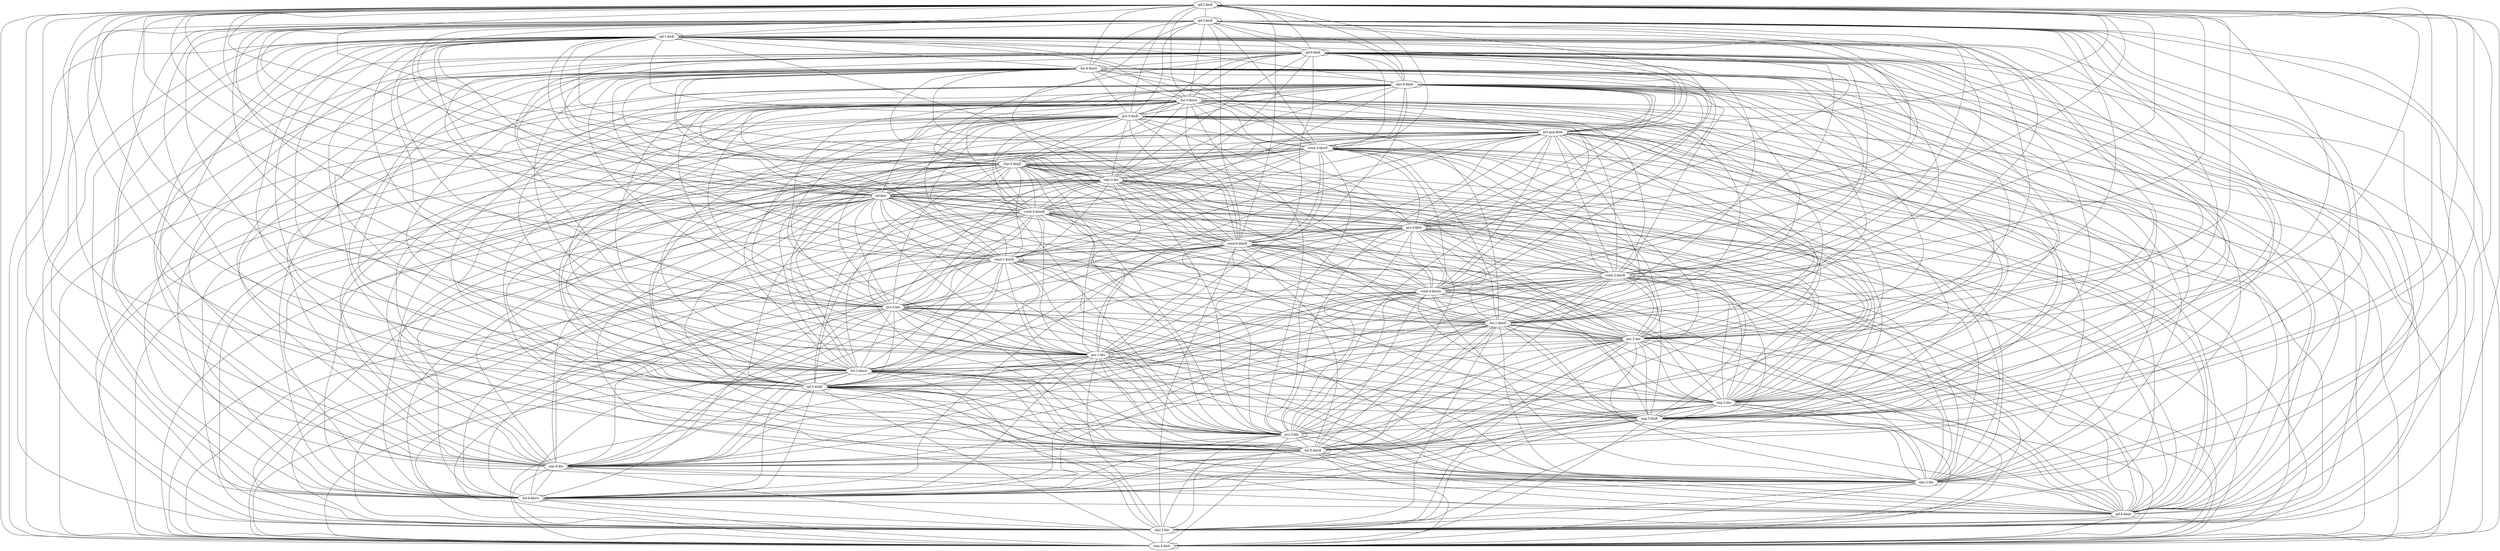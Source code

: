 graph  {
	"ipf.2-kloE"	 [cell="ipf.2",
		tense=ipf,
		weight=1.0];
	"ipf.2-kloE" -- "ipf.2-kloE"	 [weight=1.0];
	"ipf.3-kloE"	 [cell="ipf.3",
		tense=ipf,
		weight=1.0];
	"ipf.2-kloE" -- "ipf.3-kloE"	 [weight=1.0];
	"ipf.1-kloE"	 [cell="ipf.1",
		tense=ipf,
		weight=1.0];
	"ipf.2-kloE" -- "ipf.1-kloE"	 [weight=1.0];
	"ipf.6-kloE"	 [cell="ipf.6",
		tense=ipf,
		weight=1.0];
	"ipf.2-kloE" -- "ipf.6-kloE"	 [weight=1.0];
	"fut.4-klorô"	 [cell="fut.4",
		tense=fut,
		weight=1.0];
	"ipf.2-kloE" -- "fut.4-klorô"	 [weight=1.0];
	"sbjv.4-klojô"	 [cell="sbjv.4",
		tense=sbjv,
		weight=1.0];
	"ipf.2-kloE" -- "sbjv.4-klojô"	 [weight=0.96];
	"fut.3-klora"	 [cell="fut.3",
		tense=fut,
		weight=1.0];
	"ipf.2-kloE" -- "fut.3-klora"	 [weight=1.0];
	"prs.5-kloE"	 [cell="prs.5",
		tense=prs,
		weight=1.0];
	"ipf.2-kloE" -- "prs.5-kloE"	 [weight=1.0];
	"prs.pcp-kloâ"	 [cell="prs.pcp",
		tense="prs.pcp",
		weight=1.0];
	"ipf.2-kloE" -- "prs.pcp-kloâ"	 [weight=1.0];
	"cond.3-klorE"	 [cell="cond.3",
		tense=cond,
		weight=1.0];
	"ipf.2-kloE" -- "cond.3-klorE"	 [weight=1.0];
	"sbjv.5-klojE"	 [cell="sbjv.5",
		tense=sbjv,
		weight=1.0];
	"ipf.2-kloE" -- "sbjv.5-klojE"	 [weight=0.96];
	"sbjv.3-klo"	 [cell="sbjv.3",
		tense=sbjv,
		weight=1.0];
	"ipf.2-kloE" -- "sbjv.3-klo"	 [weight=1.0];
	"inf-klor"	 [cell=inf,
		tense=inf,
		weight=1.0];
	"ipf.2-kloE" -- "inf-klor"	 [weight=0.505];
	"cond.5-klorjE"	 [cell="cond.5",
		tense=cond,
		weight=1.0];
	"ipf.2-kloE" -- "cond.5-klorjE"	 [weight=1.0];
	"prs.4-kloô"	 [cell="prs.4",
		tense=prs,
		weight=1.0];
	"ipf.2-kloE" -- "prs.4-kloô"	 [weight=1.0];
	"cond.6-klorE"	 [cell="cond.6",
		tense=cond,
		weight=1.0];
	"ipf.2-kloE" -- "cond.6-klorE"	 [weight=1.0];
	"cond.1-klorE"	 [cell="cond.1",
		tense=cond,
		weight=1.0];
	"ipf.2-kloE" -- "cond.1-klorE"	 [weight=1.0];
	"cond.2-klorE"	 [cell="cond.2",
		tense=cond,
		weight=1.0];
	"ipf.2-kloE" -- "cond.2-klorE"	 [weight=1.0];
	"cond.4-klorjô"	 [cell="cond.4",
		tense=cond,
		weight=1.0];
	"ipf.2-kloE" -- "cond.4-klorjô"	 [weight=1.0];
	"prs.6-klo"	 [cell="prs.6",
		tense=prs,
		weight=1.0];
	"ipf.2-kloE" -- "prs.6-klo"	 [weight=1.0];
	"fut.1-klorE"	 [cell="fut.1",
		tense=fut,
		weight=1.0];
	"ipf.2-kloE" -- "fut.1-klorE"	 [weight=1.0];
	"prs.2-klo"	 [cell="prs.2",
		tense=prs,
		weight=1.0];
	"ipf.2-kloE" -- "prs.2-klo"	 [weight=0.97];
	"prs.1-klo"	 [cell="prs.1",
		tense=prs,
		weight=1.0];
	"ipf.2-kloE" -- "prs.1-klo"	 [weight=0.97];
	"fut.2-klora"	 [cell="fut.2",
		tense=fut,
		weight=1.0];
	"ipf.2-kloE" -- "fut.2-klora"	 [weight=1.0];
	"ipf.5-klojE"	 [cell="ipf.5",
		tense=ipf,
		weight=1.0];
	"ipf.2-kloE" -- "ipf.5-klojE"	 [weight=0.96];
	"imp.2-klo"	 [cell="imp.2",
		tense=imp,
		weight=1.0];
	"ipf.2-kloE" -- "imp.2-klo"	 [weight=0.97];
	"imp.5-kloE"	 [cell="imp.5",
		tense=imp,
		weight=1.0];
	"ipf.2-kloE" -- "imp.5-kloE"	 [weight=1.0];
	"prs.3-klo"	 [cell="prs.3",
		tense=prs,
		weight=1.0];
	"ipf.2-kloE" -- "prs.3-klo"	 [weight=0.97];
	"fut.5-klorE"	 [cell="fut.5",
		tense=fut,
		weight=1.0];
	"ipf.2-kloE" -- "fut.5-klorE"	 [weight=1.0];
	"sbjv.6-klo"	 [cell="sbjv.6",
		tense=sbjv,
		weight=1.0];
	"ipf.2-kloE" -- "sbjv.6-klo"	 [weight=1.0];
	"sbjv.2-klo"	 [cell="sbjv.2",
		tense=sbjv,
		weight=1.0];
	"ipf.2-kloE" -- "sbjv.2-klo"	 [weight=1.0];
	"fut.6-klorô"	 [cell="fut.6",
		tense=fut,
		weight=1.0];
	"ipf.2-kloE" -- "fut.6-klorô"	 [weight=1.0];
	"ipf.4-klojô"	 [cell="ipf.4",
		tense=ipf,
		weight=1.0];
	"ipf.2-kloE" -- "ipf.4-klojô"	 [weight=0.96];
	"sbjv.1-klo"	 [cell="sbjv.1",
		tense=sbjv,
		weight=1.0];
	"ipf.2-kloE" -- "sbjv.1-klo"	 [weight=1.0];
	"imp.4-kloô"	 [cell="imp.4",
		tense=imp,
		weight=1.0];
	"ipf.2-kloE" -- "imp.4-kloô"	 [weight=1.0];
	"ipf.3-kloE" -- "ipf.3-kloE"	 [weight=1.0];
	"ipf.3-kloE" -- "ipf.1-kloE"	 [weight=1.0];
	"ipf.3-kloE" -- "ipf.6-kloE"	 [weight=1.0];
	"ipf.3-kloE" -- "fut.4-klorô"	 [weight=1.0];
	"ipf.3-kloE" -- "sbjv.4-klojô"	 [weight=0.96];
	"ipf.3-kloE" -- "fut.3-klora"	 [weight=1.0];
	"ipf.3-kloE" -- "prs.5-kloE"	 [weight=1.0];
	"ipf.3-kloE" -- "prs.pcp-kloâ"	 [weight=1.0];
	"ipf.3-kloE" -- "cond.3-klorE"	 [weight=1.0];
	"ipf.3-kloE" -- "sbjv.5-klojE"	 [weight=0.96];
	"ipf.3-kloE" -- "sbjv.3-klo"	 [weight=1.0];
	"ipf.3-kloE" -- "inf-klor"	 [weight=0.505];
	"ipf.3-kloE" -- "cond.5-klorjE"	 [weight=1.0];
	"ipf.3-kloE" -- "prs.4-kloô"	 [weight=1.0];
	"ipf.3-kloE" -- "cond.6-klorE"	 [weight=1.0];
	"ipf.3-kloE" -- "cond.1-klorE"	 [weight=1.0];
	"ipf.3-kloE" -- "cond.2-klorE"	 [weight=1.0];
	"ipf.3-kloE" -- "cond.4-klorjô"	 [weight=1.0];
	"ipf.3-kloE" -- "prs.6-klo"	 [weight=1.0];
	"ipf.3-kloE" -- "fut.1-klorE"	 [weight=1.0];
	"ipf.3-kloE" -- "prs.2-klo"	 [weight=0.97];
	"ipf.3-kloE" -- "prs.1-klo"	 [weight=0.97];
	"ipf.3-kloE" -- "fut.2-klora"	 [weight=1.0];
	"ipf.3-kloE" -- "ipf.5-klojE"	 [weight=0.96];
	"ipf.3-kloE" -- "imp.2-klo"	 [weight=0.97];
	"ipf.3-kloE" -- "imp.5-kloE"	 [weight=1.0];
	"ipf.3-kloE" -- "prs.3-klo"	 [weight=0.97];
	"ipf.3-kloE" -- "fut.5-klorE"	 [weight=1.0];
	"ipf.3-kloE" -- "sbjv.6-klo"	 [weight=1.0];
	"ipf.3-kloE" -- "sbjv.2-klo"	 [weight=1.0];
	"ipf.3-kloE" -- "fut.6-klorô"	 [weight=1.0];
	"ipf.3-kloE" -- "ipf.4-klojô"	 [weight=0.96];
	"ipf.3-kloE" -- "sbjv.1-klo"	 [weight=1.0];
	"ipf.3-kloE" -- "imp.4-kloô"	 [weight=1.0];
	"ipf.1-kloE" -- "ipf.1-kloE"	 [weight=1.0];
	"ipf.1-kloE" -- "ipf.6-kloE"	 [weight=1.0];
	"ipf.1-kloE" -- "fut.4-klorô"	 [weight=1.0];
	"ipf.1-kloE" -- "sbjv.4-klojô"	 [weight=0.96];
	"ipf.1-kloE" -- "fut.3-klora"	 [weight=1.0];
	"ipf.1-kloE" -- "prs.5-kloE"	 [weight=1.0];
	"ipf.1-kloE" -- "prs.pcp-kloâ"	 [weight=1.0];
	"ipf.1-kloE" -- "cond.3-klorE"	 [weight=1.0];
	"ipf.1-kloE" -- "sbjv.5-klojE"	 [weight=0.96];
	"ipf.1-kloE" -- "sbjv.3-klo"	 [weight=1.0];
	"ipf.1-kloE" -- "inf-klor"	 [weight=0.505];
	"ipf.1-kloE" -- "cond.5-klorjE"	 [weight=1.0];
	"ipf.1-kloE" -- "prs.4-kloô"	 [weight=1.0];
	"ipf.1-kloE" -- "cond.6-klorE"	 [weight=1.0];
	"ipf.1-kloE" -- "cond.1-klorE"	 [weight=1.0];
	"ipf.1-kloE" -- "cond.2-klorE"	 [weight=1.0];
	"ipf.1-kloE" -- "cond.4-klorjô"	 [weight=1.0];
	"ipf.1-kloE" -- "prs.6-klo"	 [weight=1.0];
	"ipf.1-kloE" -- "fut.1-klorE"	 [weight=1.0];
	"ipf.1-kloE" -- "prs.2-klo"	 [weight=0.97];
	"ipf.1-kloE" -- "prs.1-klo"	 [weight=0.97];
	"ipf.1-kloE" -- "fut.2-klora"	 [weight=1.0];
	"ipf.1-kloE" -- "ipf.5-klojE"	 [weight=0.96];
	"ipf.1-kloE" -- "imp.2-klo"	 [weight=0.97];
	"ipf.1-kloE" -- "imp.5-kloE"	 [weight=1.0];
	"ipf.1-kloE" -- "prs.3-klo"	 [weight=0.97];
	"ipf.1-kloE" -- "fut.5-klorE"	 [weight=1.0];
	"ipf.1-kloE" -- "sbjv.6-klo"	 [weight=1.0];
	"ipf.1-kloE" -- "sbjv.2-klo"	 [weight=1.0];
	"ipf.1-kloE" -- "fut.6-klorô"	 [weight=1.0];
	"ipf.1-kloE" -- "ipf.4-klojô"	 [weight=0.96];
	"ipf.1-kloE" -- "sbjv.1-klo"	 [weight=1.0];
	"ipf.1-kloE" -- "imp.4-kloô"	 [weight=1.0];
	"ipf.6-kloE" -- "ipf.6-kloE"	 [weight=1.0];
	"ipf.6-kloE" -- "fut.4-klorô"	 [weight=1.0];
	"ipf.6-kloE" -- "sbjv.4-klojô"	 [weight=0.96];
	"ipf.6-kloE" -- "fut.3-klora"	 [weight=1.0];
	"ipf.6-kloE" -- "prs.5-kloE"	 [weight=1.0];
	"ipf.6-kloE" -- "prs.pcp-kloâ"	 [weight=1.0];
	"ipf.6-kloE" -- "cond.3-klorE"	 [weight=1.0];
	"ipf.6-kloE" -- "sbjv.5-klojE"	 [weight=0.96];
	"ipf.6-kloE" -- "sbjv.3-klo"	 [weight=1.0];
	"ipf.6-kloE" -- "inf-klor"	 [weight=0.505];
	"ipf.6-kloE" -- "cond.5-klorjE"	 [weight=1.0];
	"ipf.6-kloE" -- "prs.4-kloô"	 [weight=1.0];
	"ipf.6-kloE" -- "cond.6-klorE"	 [weight=1.0];
	"ipf.6-kloE" -- "cond.1-klorE"	 [weight=1.0];
	"ipf.6-kloE" -- "cond.2-klorE"	 [weight=1.0];
	"ipf.6-kloE" -- "cond.4-klorjô"	 [weight=1.0];
	"ipf.6-kloE" -- "prs.6-klo"	 [weight=1.0];
	"ipf.6-kloE" -- "fut.1-klorE"	 [weight=1.0];
	"ipf.6-kloE" -- "prs.2-klo"	 [weight=0.97];
	"ipf.6-kloE" -- "prs.1-klo"	 [weight=0.97];
	"ipf.6-kloE" -- "fut.2-klora"	 [weight=1.0];
	"ipf.6-kloE" -- "ipf.5-klojE"	 [weight=0.96];
	"ipf.6-kloE" -- "imp.2-klo"	 [weight=0.97];
	"ipf.6-kloE" -- "imp.5-kloE"	 [weight=1.0];
	"ipf.6-kloE" -- "prs.3-klo"	 [weight=0.97];
	"ipf.6-kloE" -- "fut.5-klorE"	 [weight=1.0];
	"ipf.6-kloE" -- "sbjv.6-klo"	 [weight=1.0];
	"ipf.6-kloE" -- "sbjv.2-klo"	 [weight=1.0];
	"ipf.6-kloE" -- "fut.6-klorô"	 [weight=1.0];
	"ipf.6-kloE" -- "ipf.4-klojô"	 [weight=0.96];
	"ipf.6-kloE" -- "sbjv.1-klo"	 [weight=1.0];
	"ipf.6-kloE" -- "imp.4-kloô"	 [weight=1.0];
	"fut.4-klorô" -- "fut.4-klorô"	 [weight=1.0];
	"fut.4-klorô" -- "sbjv.4-klojô"	 [weight=0.795];
	"fut.4-klorô" -- "fut.3-klora"	 [weight=1.0];
	"fut.4-klorô" -- "prs.5-kloE"	 [weight=1.0];
	"fut.4-klorô" -- "prs.pcp-kloâ"	 [weight=1.0];
	"fut.4-klorô" -- "cond.3-klorE"	 [weight=1.0];
	"fut.4-klorô" -- "sbjv.5-klojE"	 [weight=0.795];
	"fut.4-klorô" -- "sbjv.3-klo"	 [weight=1.0];
	"fut.4-klorô" -- "inf-klor"	 [weight=0.61];
	"fut.4-klorô" -- "cond.5-klorjE"	 [weight=1.0];
	"fut.4-klorô" -- "prs.4-kloô"	 [weight=1.0];
	"fut.4-klorô" -- "cond.6-klorE"	 [weight=1.0];
	"fut.4-klorô" -- "cond.1-klorE"	 [weight=1.0];
	"fut.4-klorô" -- "cond.2-klorE"	 [weight=1.0];
	"fut.4-klorô" -- "cond.4-klorjô"	 [weight=1.0];
	"fut.4-klorô" -- "prs.6-klo"	 [weight=1.0];
	"fut.4-klorô" -- "fut.1-klorE"	 [weight=1.0];
	"fut.4-klorô" -- "prs.2-klo"	 [weight=0.99];
	"fut.4-klorô" -- "prs.1-klo"	 [weight=0.99];
	"fut.4-klorô" -- "fut.2-klora"	 [weight=1.0];
	"fut.4-klorô" -- "ipf.5-klojE"	 [weight=0.795];
	"fut.4-klorô" -- "imp.2-klo"	 [weight=0.99];
	"fut.4-klorô" -- "imp.5-kloE"	 [weight=1.0];
	"fut.4-klorô" -- "prs.3-klo"	 [weight=0.99];
	"fut.4-klorô" -- "fut.5-klorE"	 [weight=1.0];
	"fut.4-klorô" -- "sbjv.6-klo"	 [weight=1.0];
	"fut.4-klorô" -- "sbjv.2-klo"	 [weight=1.0];
	"fut.4-klorô" -- "fut.6-klorô"	 [weight=1.0];
	"fut.4-klorô" -- "ipf.4-klojô"	 [weight=0.795];
	"fut.4-klorô" -- "sbjv.1-klo"	 [weight=1.0];
	"fut.4-klorô" -- "imp.4-kloô"	 [weight=1.0];
	"sbjv.4-klojô" -- "sbjv.4-klojô"	 [weight=1.0];
	"sbjv.4-klojô" -- "fut.3-klora"	 [weight=0.795];
	"sbjv.4-klojô" -- "prs.5-kloE"	 [weight=0.96];
	"sbjv.4-klojô" -- "prs.pcp-kloâ"	 [weight=0.96];
	"sbjv.4-klojô" -- "cond.3-klorE"	 [weight=0.795];
	"sbjv.4-klojô" -- "sbjv.5-klojE"	 [weight=1.0];
	"sbjv.4-klojô" -- "sbjv.3-klo"	 [weight=0.73];
	"sbjv.4-klojô" -- "inf-klor"	 [weight=0.505];
	"sbjv.4-klojô" -- "cond.5-klorjE"	 [weight=0.795];
	"sbjv.4-klojô" -- "prs.4-kloô"	 [weight=0.96];
	"sbjv.4-klojô" -- "cond.6-klorE"	 [weight=0.795];
	"sbjv.4-klojô" -- "cond.1-klorE"	 [weight=0.795];
	"sbjv.4-klojô" -- "cond.2-klorE"	 [weight=0.795];
	"sbjv.4-klojô" -- "cond.4-klorjô"	 [weight=0.795];
	"sbjv.4-klojô" -- "prs.6-klo"	 [weight=0.745];
	"sbjv.4-klojô" -- "fut.1-klorE"	 [weight=0.795];
	"sbjv.4-klojô" -- "prs.2-klo"	 [weight=0.715];
	"sbjv.4-klojô" -- "prs.1-klo"	 [weight=0.715];
	"sbjv.4-klojô" -- "fut.2-klora"	 [weight=0.795];
	"sbjv.4-klojô" -- "ipf.5-klojE"	 [weight=1.0];
	"sbjv.4-klojô" -- "imp.2-klo"	 [weight=0.715];
	"sbjv.4-klojô" -- "imp.5-kloE"	 [weight=0.96];
	"sbjv.4-klojô" -- "prs.3-klo"	 [weight=0.715];
	"sbjv.4-klojô" -- "fut.5-klorE"	 [weight=0.795];
	"sbjv.4-klojô" -- "sbjv.6-klo"	 [weight=0.73];
	"sbjv.4-klojô" -- "sbjv.2-klo"	 [weight=0.73];
	"sbjv.4-klojô" -- "fut.6-klorô"	 [weight=0.795];
	"sbjv.4-klojô" -- "ipf.4-klojô"	 [weight=1.0];
	"sbjv.4-klojô" -- "sbjv.1-klo"	 [weight=0.73];
	"sbjv.4-klojô" -- "imp.4-kloô"	 [weight=0.96];
	"fut.3-klora" -- "fut.3-klora"	 [weight=1.0];
	"fut.3-klora" -- "prs.5-kloE"	 [weight=1.0];
	"fut.3-klora" -- "prs.pcp-kloâ"	 [weight=1.0];
	"fut.3-klora" -- "cond.3-klorE"	 [weight=1.0];
	"fut.3-klora" -- "sbjv.5-klojE"	 [weight=0.795];
	"fut.3-klora" -- "sbjv.3-klo"	 [weight=1.0];
	"fut.3-klora" -- "inf-klor"	 [weight=0.61];
	"fut.3-klora" -- "cond.5-klorjE"	 [weight=1.0];
	"fut.3-klora" -- "prs.4-kloô"	 [weight=1.0];
	"fut.3-klora" -- "cond.6-klorE"	 [weight=1.0];
	"fut.3-klora" -- "cond.1-klorE"	 [weight=1.0];
	"fut.3-klora" -- "cond.2-klorE"	 [weight=1.0];
	"fut.3-klora" -- "cond.4-klorjô"	 [weight=1.0];
	"fut.3-klora" -- "prs.6-klo"	 [weight=1.0];
	"fut.3-klora" -- "fut.1-klorE"	 [weight=1.0];
	"fut.3-klora" -- "prs.2-klo"	 [weight=0.99];
	"fut.3-klora" -- "prs.1-klo"	 [weight=0.99];
	"fut.3-klora" -- "fut.2-klora"	 [weight=1.0];
	"fut.3-klora" -- "ipf.5-klojE"	 [weight=0.795];
	"fut.3-klora" -- "imp.2-klo"	 [weight=0.99];
	"fut.3-klora" -- "imp.5-kloE"	 [weight=1.0];
	"fut.3-klora" -- "prs.3-klo"	 [weight=0.99];
	"fut.3-klora" -- "fut.5-klorE"	 [weight=1.0];
	"fut.3-klora" -- "sbjv.6-klo"	 [weight=1.0];
	"fut.3-klora" -- "sbjv.2-klo"	 [weight=1.0];
	"fut.3-klora" -- "fut.6-klorô"	 [weight=1.0];
	"fut.3-klora" -- "ipf.4-klojô"	 [weight=0.795];
	"fut.3-klora" -- "sbjv.1-klo"	 [weight=1.0];
	"fut.3-klora" -- "imp.4-kloô"	 [weight=1.0];
	"prs.5-kloE" -- "prs.5-kloE"	 [weight=1.0];
	"prs.5-kloE" -- "prs.pcp-kloâ"	 [weight=1.0];
	"prs.5-kloE" -- "cond.3-klorE"	 [weight=1.0];
	"prs.5-kloE" -- "sbjv.5-klojE"	 [weight=0.96];
	"prs.5-kloE" -- "sbjv.3-klo"	 [weight=1.0];
	"prs.5-kloE" -- "inf-klor"	 [weight=0.525];
	"prs.5-kloE" -- "cond.5-klorjE"	 [weight=1.0];
	"prs.5-kloE" -- "prs.4-kloô"	 [weight=1.0];
	"prs.5-kloE" -- "cond.6-klorE"	 [weight=1.0];
	"prs.5-kloE" -- "cond.1-klorE"	 [weight=1.0];
	"prs.5-kloE" -- "cond.2-klorE"	 [weight=1.0];
	"prs.5-kloE" -- "cond.4-klorjô"	 [weight=1.0];
	"prs.5-kloE" -- "prs.6-klo"	 [weight=1.0];
	"prs.5-kloE" -- "fut.1-klorE"	 [weight=1.0];
	"prs.5-kloE" -- "prs.2-klo"	 [weight=0.97];
	"prs.5-kloE" -- "prs.1-klo"	 [weight=0.97];
	"prs.5-kloE" -- "fut.2-klora"	 [weight=1.0];
	"prs.5-kloE" -- "ipf.5-klojE"	 [weight=0.96];
	"prs.5-kloE" -- "imp.2-klo"	 [weight=0.97];
	"prs.5-kloE" -- "imp.5-kloE"	 [weight=1.0];
	"prs.5-kloE" -- "prs.3-klo"	 [weight=0.97];
	"prs.5-kloE" -- "fut.5-klorE"	 [weight=1.0];
	"prs.5-kloE" -- "sbjv.6-klo"	 [weight=1.0];
	"prs.5-kloE" -- "sbjv.2-klo"	 [weight=1.0];
	"prs.5-kloE" -- "fut.6-klorô"	 [weight=1.0];
	"prs.5-kloE" -- "ipf.4-klojô"	 [weight=0.96];
	"prs.5-kloE" -- "sbjv.1-klo"	 [weight=1.0];
	"prs.5-kloE" -- "imp.4-kloô"	 [weight=1.0];
	"prs.pcp-kloâ" -- "prs.pcp-kloâ"	 [weight=1.0];
	"prs.pcp-kloâ" -- "cond.3-klorE"	 [weight=1.0];
	"prs.pcp-kloâ" -- "sbjv.5-klojE"	 [weight=0.96];
	"prs.pcp-kloâ" -- "sbjv.3-klo"	 [weight=1.0];
	"prs.pcp-kloâ" -- "inf-klor"	 [weight=0.505];
	"prs.pcp-kloâ" -- "cond.5-klorjE"	 [weight=1.0];
	"prs.pcp-kloâ" -- "prs.4-kloô"	 [weight=1.0];
	"prs.pcp-kloâ" -- "cond.6-klorE"	 [weight=1.0];
	"prs.pcp-kloâ" -- "cond.1-klorE"	 [weight=1.0];
	"prs.pcp-kloâ" -- "cond.2-klorE"	 [weight=1.0];
	"prs.pcp-kloâ" -- "cond.4-klorjô"	 [weight=1.0];
	"prs.pcp-kloâ" -- "prs.6-klo"	 [weight=1.0];
	"prs.pcp-kloâ" -- "fut.1-klorE"	 [weight=1.0];
	"prs.pcp-kloâ" -- "prs.2-klo"	 [weight=0.97];
	"prs.pcp-kloâ" -- "prs.1-klo"	 [weight=0.97];
	"prs.pcp-kloâ" -- "fut.2-klora"	 [weight=1.0];
	"prs.pcp-kloâ" -- "ipf.5-klojE"	 [weight=0.96];
	"prs.pcp-kloâ" -- "imp.2-klo"	 [weight=0.97];
	"prs.pcp-kloâ" -- "imp.5-kloE"	 [weight=1.0];
	"prs.pcp-kloâ" -- "prs.3-klo"	 [weight=0.97];
	"prs.pcp-kloâ" -- "fut.5-klorE"	 [weight=1.0];
	"prs.pcp-kloâ" -- "sbjv.6-klo"	 [weight=1.0];
	"prs.pcp-kloâ" -- "sbjv.2-klo"	 [weight=1.0];
	"prs.pcp-kloâ" -- "fut.6-klorô"	 [weight=1.0];
	"prs.pcp-kloâ" -- "ipf.4-klojô"	 [weight=0.96];
	"prs.pcp-kloâ" -- "sbjv.1-klo"	 [weight=1.0];
	"prs.pcp-kloâ" -- "imp.4-kloô"	 [weight=1.0];
	"cond.3-klorE" -- "cond.3-klorE"	 [weight=1.0];
	"cond.3-klorE" -- "sbjv.5-klojE"	 [weight=0.795];
	"cond.3-klorE" -- "sbjv.3-klo"	 [weight=1.0];
	"cond.3-klorE" -- "inf-klor"	 [weight=0.63];
	"cond.3-klorE" -- "cond.5-klorjE"	 [weight=1.0];
	"cond.3-klorE" -- "prs.4-kloô"	 [weight=1.0];
	"cond.3-klorE" -- "cond.6-klorE"	 [weight=1.0];
	"cond.3-klorE" -- "cond.1-klorE"	 [weight=1.0];
	"cond.3-klorE" -- "cond.2-klorE"	 [weight=1.0];
	"cond.3-klorE" -- "cond.4-klorjô"	 [weight=1.0];
	"cond.3-klorE" -- "prs.6-klo"	 [weight=1.0];
	"cond.3-klorE" -- "fut.1-klorE"	 [weight=1.0];
	"cond.3-klorE" -- "prs.2-klo"	 [weight=0.99];
	"cond.3-klorE" -- "prs.1-klo"	 [weight=0.99];
	"cond.3-klorE" -- "fut.2-klora"	 [weight=1.0];
	"cond.3-klorE" -- "ipf.5-klojE"	 [weight=0.795];
	"cond.3-klorE" -- "imp.2-klo"	 [weight=0.99];
	"cond.3-klorE" -- "imp.5-kloE"	 [weight=1.0];
	"cond.3-klorE" -- "prs.3-klo"	 [weight=0.99];
	"cond.3-klorE" -- "fut.5-klorE"	 [weight=1.0];
	"cond.3-klorE" -- "sbjv.6-klo"	 [weight=1.0];
	"cond.3-klorE" -- "sbjv.2-klo"	 [weight=1.0];
	"cond.3-klorE" -- "fut.6-klorô"	 [weight=1.0];
	"cond.3-klorE" -- "ipf.4-klojô"	 [weight=0.795];
	"cond.3-klorE" -- "sbjv.1-klo"	 [weight=1.0];
	"cond.3-klorE" -- "imp.4-kloô"	 [weight=1.0];
	"sbjv.5-klojE" -- "sbjv.5-klojE"	 [weight=1.0];
	"sbjv.5-klojE" -- "sbjv.3-klo"	 [weight=0.73];
	"sbjv.5-klojE" -- "inf-klor"	 [weight=0.505];
	"sbjv.5-klojE" -- "cond.5-klorjE"	 [weight=0.795];
	"sbjv.5-klojE" -- "prs.4-kloô"	 [weight=0.96];
	"sbjv.5-klojE" -- "cond.6-klorE"	 [weight=0.795];
	"sbjv.5-klojE" -- "cond.1-klorE"	 [weight=0.795];
	"sbjv.5-klojE" -- "cond.2-klorE"	 [weight=0.795];
	"sbjv.5-klojE" -- "cond.4-klorjô"	 [weight=0.795];
	"sbjv.5-klojE" -- "prs.6-klo"	 [weight=0.745];
	"sbjv.5-klojE" -- "fut.1-klorE"	 [weight=0.795];
	"sbjv.5-klojE" -- "prs.2-klo"	 [weight=0.715];
	"sbjv.5-klojE" -- "prs.1-klo"	 [weight=0.715];
	"sbjv.5-klojE" -- "fut.2-klora"	 [weight=0.795];
	"sbjv.5-klojE" -- "ipf.5-klojE"	 [weight=1.0];
	"sbjv.5-klojE" -- "imp.2-klo"	 [weight=0.715];
	"sbjv.5-klojE" -- "imp.5-kloE"	 [weight=0.96];
	"sbjv.5-klojE" -- "prs.3-klo"	 [weight=0.715];
	"sbjv.5-klojE" -- "fut.5-klorE"	 [weight=0.795];
	"sbjv.5-klojE" -- "sbjv.6-klo"	 [weight=0.73];
	"sbjv.5-klojE" -- "sbjv.2-klo"	 [weight=0.73];
	"sbjv.5-klojE" -- "fut.6-klorô"	 [weight=0.795];
	"sbjv.5-klojE" -- "ipf.4-klojô"	 [weight=1.0];
	"sbjv.5-klojE" -- "sbjv.1-klo"	 [weight=0.73];
	"sbjv.5-klojE" -- "imp.4-kloô"	 [weight=0.96];
	"sbjv.3-klo" -- "sbjv.3-klo"	 [weight=1.0];
	"sbjv.3-klo" -- "inf-klor"	 [weight=0.505];
	"sbjv.3-klo" -- "cond.5-klorjE"	 [weight=1.0];
	"sbjv.3-klo" -- "prs.4-kloô"	 [weight=1.0];
	"sbjv.3-klo" -- "cond.6-klorE"	 [weight=1.0];
	"sbjv.3-klo" -- "cond.1-klorE"	 [weight=1.0];
	"sbjv.3-klo" -- "cond.2-klorE"	 [weight=1.0];
	"sbjv.3-klo" -- "cond.4-klorjô"	 [weight=1.0];
	"sbjv.3-klo" -- "prs.6-klo"	 [weight=1.0];
	"sbjv.3-klo" -- "fut.1-klorE"	 [weight=1.0];
	"sbjv.3-klo" -- "prs.2-klo"	 [weight=0.98];
	"sbjv.3-klo" -- "prs.1-klo"	 [weight=0.98];
	"sbjv.3-klo" -- "fut.2-klora"	 [weight=1.0];
	"sbjv.3-klo" -- "ipf.5-klojE"	 [weight=0.725];
	"sbjv.3-klo" -- "imp.2-klo"	 [weight=0.98];
	"sbjv.3-klo" -- "imp.5-kloE"	 [weight=1.0];
	"sbjv.3-klo" -- "prs.3-klo"	 [weight=0.98];
	"sbjv.3-klo" -- "fut.5-klorE"	 [weight=1.0];
	"sbjv.3-klo" -- "sbjv.6-klo"	 [weight=1.0];
	"sbjv.3-klo" -- "sbjv.2-klo"	 [weight=1.0];
	"sbjv.3-klo" -- "fut.6-klorô"	 [weight=1.0];
	"sbjv.3-klo" -- "ipf.4-klojô"	 [weight=0.725];
	"sbjv.3-klo" -- "sbjv.1-klo"	 [weight=1.0];
	"sbjv.3-klo" -- "imp.4-kloô"	 [weight=1.0];
	"inf-klor" -- "inf-klor"	 [weight=1.0];
	"inf-klor" -- "cond.5-klorjE"	 [weight=0.63];
	"inf-klor" -- "prs.4-kloô"	 [weight=0.525];
	"inf-klor" -- "cond.6-klorE"	 [weight=0.63];
	"inf-klor" -- "cond.1-klorE"	 [weight=0.63];
	"inf-klor" -- "cond.2-klorE"	 [weight=0.63];
	"inf-klor" -- "cond.4-klorjô"	 [weight=0.63];
	"inf-klor" -- "prs.6-klo"	 [weight=0.505];
	"inf-klor" -- "fut.1-klorE"	 [weight=0.61];
	"inf-klor" -- "prs.2-klo"	 [weight=0.525];
	"inf-klor" -- "prs.1-klo"	 [weight=0.525];
	"inf-klor" -- "fut.2-klora"	 [weight=0.61];
	"inf-klor" -- "ipf.5-klojE"	 [weight=0.505];
	"inf-klor" -- "imp.2-klo"	 [weight=0.525];
	"inf-klor" -- "imp.5-kloE"	 [weight=0.525];
	"inf-klor" -- "prs.3-klo"	 [weight=0.525];
	"inf-klor" -- "fut.5-klorE"	 [weight=0.61];
	"inf-klor" -- "sbjv.6-klo"	 [weight=0.505];
	"inf-klor" -- "sbjv.2-klo"	 [weight=0.505];
	"inf-klor" -- "fut.6-klorô"	 [weight=0.61];
	"inf-klor" -- "ipf.4-klojô"	 [weight=0.505];
	"inf-klor" -- "sbjv.1-klo"	 [weight=0.505];
	"inf-klor" -- "imp.4-kloô"	 [weight=0.525];
	"cond.5-klorjE" -- "cond.5-klorjE"	 [weight=1.0];
	"cond.5-klorjE" -- "prs.4-kloô"	 [weight=1.0];
	"cond.5-klorjE" -- "cond.6-klorE"	 [weight=1.0];
	"cond.5-klorjE" -- "cond.1-klorE"	 [weight=1.0];
	"cond.5-klorjE" -- "cond.2-klorE"	 [weight=1.0];
	"cond.5-klorjE" -- "cond.4-klorjô"	 [weight=1.0];
	"cond.5-klorjE" -- "prs.6-klo"	 [weight=1.0];
	"cond.5-klorjE" -- "fut.1-klorE"	 [weight=1.0];
	"cond.5-klorjE" -- "prs.2-klo"	 [weight=0.99];
	"cond.5-klorjE" -- "prs.1-klo"	 [weight=0.99];
	"cond.5-klorjE" -- "fut.2-klora"	 [weight=1.0];
	"cond.5-klorjE" -- "ipf.5-klojE"	 [weight=0.795];
	"cond.5-klorjE" -- "imp.2-klo"	 [weight=0.99];
	"cond.5-klorjE" -- "imp.5-kloE"	 [weight=1.0];
	"cond.5-klorjE" -- "prs.3-klo"	 [weight=0.99];
	"cond.5-klorjE" -- "fut.5-klorE"	 [weight=1.0];
	"cond.5-klorjE" -- "sbjv.6-klo"	 [weight=1.0];
	"cond.5-klorjE" -- "sbjv.2-klo"	 [weight=1.0];
	"cond.5-klorjE" -- "fut.6-klorô"	 [weight=1.0];
	"cond.5-klorjE" -- "ipf.4-klojô"	 [weight=0.795];
	"cond.5-klorjE" -- "sbjv.1-klo"	 [weight=1.0];
	"cond.5-klorjE" -- "imp.4-kloô"	 [weight=1.0];
	"prs.4-kloô" -- "prs.4-kloô"	 [weight=1.0];
	"prs.4-kloô" -- "cond.6-klorE"	 [weight=1.0];
	"prs.4-kloô" -- "cond.1-klorE"	 [weight=1.0];
	"prs.4-kloô" -- "cond.2-klorE"	 [weight=1.0];
	"prs.4-kloô" -- "cond.4-klorjô"	 [weight=1.0];
	"prs.4-kloô" -- "prs.6-klo"	 [weight=1.0];
	"prs.4-kloô" -- "fut.1-klorE"	 [weight=1.0];
	"prs.4-kloô" -- "prs.2-klo"	 [weight=0.97];
	"prs.4-kloô" -- "prs.1-klo"	 [weight=0.97];
	"prs.4-kloô" -- "fut.2-klora"	 [weight=1.0];
	"prs.4-kloô" -- "ipf.5-klojE"	 [weight=0.96];
	"prs.4-kloô" -- "imp.2-klo"	 [weight=0.97];
	"prs.4-kloô" -- "imp.5-kloE"	 [weight=1.0];
	"prs.4-kloô" -- "prs.3-klo"	 [weight=0.97];
	"prs.4-kloô" -- "fut.5-klorE"	 [weight=1.0];
	"prs.4-kloô" -- "sbjv.6-klo"	 [weight=1.0];
	"prs.4-kloô" -- "sbjv.2-klo"	 [weight=1.0];
	"prs.4-kloô" -- "fut.6-klorô"	 [weight=1.0];
	"prs.4-kloô" -- "ipf.4-klojô"	 [weight=0.96];
	"prs.4-kloô" -- "sbjv.1-klo"	 [weight=1.0];
	"prs.4-kloô" -- "imp.4-kloô"	 [weight=1.0];
	"cond.6-klorE" -- "cond.6-klorE"	 [weight=1.0];
	"cond.6-klorE" -- "cond.1-klorE"	 [weight=1.0];
	"cond.6-klorE" -- "cond.2-klorE"	 [weight=1.0];
	"cond.6-klorE" -- "cond.4-klorjô"	 [weight=1.0];
	"cond.6-klorE" -- "prs.6-klo"	 [weight=1.0];
	"cond.6-klorE" -- "fut.1-klorE"	 [weight=1.0];
	"cond.6-klorE" -- "prs.2-klo"	 [weight=0.99];
	"cond.6-klorE" -- "prs.1-klo"	 [weight=0.99];
	"cond.6-klorE" -- "fut.2-klora"	 [weight=1.0];
	"cond.6-klorE" -- "ipf.5-klojE"	 [weight=0.795];
	"cond.6-klorE" -- "imp.2-klo"	 [weight=0.99];
	"cond.6-klorE" -- "imp.5-kloE"	 [weight=1.0];
	"cond.6-klorE" -- "prs.3-klo"	 [weight=0.99];
	"cond.6-klorE" -- "fut.5-klorE"	 [weight=1.0];
	"cond.6-klorE" -- "sbjv.6-klo"	 [weight=1.0];
	"cond.6-klorE" -- "sbjv.2-klo"	 [weight=1.0];
	"cond.6-klorE" -- "fut.6-klorô"	 [weight=1.0];
	"cond.6-klorE" -- "ipf.4-klojô"	 [weight=0.795];
	"cond.6-klorE" -- "sbjv.1-klo"	 [weight=1.0];
	"cond.6-klorE" -- "imp.4-kloô"	 [weight=1.0];
	"cond.1-klorE" -- "cond.1-klorE"	 [weight=1.0];
	"cond.1-klorE" -- "cond.2-klorE"	 [weight=1.0];
	"cond.1-klorE" -- "cond.4-klorjô"	 [weight=1.0];
	"cond.1-klorE" -- "prs.6-klo"	 [weight=1.0];
	"cond.1-klorE" -- "fut.1-klorE"	 [weight=1.0];
	"cond.1-klorE" -- "prs.2-klo"	 [weight=0.99];
	"cond.1-klorE" -- "prs.1-klo"	 [weight=0.99];
	"cond.1-klorE" -- "fut.2-klora"	 [weight=1.0];
	"cond.1-klorE" -- "ipf.5-klojE"	 [weight=0.795];
	"cond.1-klorE" -- "imp.2-klo"	 [weight=0.99];
	"cond.1-klorE" -- "imp.5-kloE"	 [weight=1.0];
	"cond.1-klorE" -- "prs.3-klo"	 [weight=0.99];
	"cond.1-klorE" -- "fut.5-klorE"	 [weight=1.0];
	"cond.1-klorE" -- "sbjv.6-klo"	 [weight=1.0];
	"cond.1-klorE" -- "sbjv.2-klo"	 [weight=1.0];
	"cond.1-klorE" -- "fut.6-klorô"	 [weight=1.0];
	"cond.1-klorE" -- "ipf.4-klojô"	 [weight=0.795];
	"cond.1-klorE" -- "sbjv.1-klo"	 [weight=1.0];
	"cond.1-klorE" -- "imp.4-kloô"	 [weight=1.0];
	"cond.2-klorE" -- "cond.2-klorE"	 [weight=1.0];
	"cond.2-klorE" -- "cond.4-klorjô"	 [weight=1.0];
	"cond.2-klorE" -- "prs.6-klo"	 [weight=1.0];
	"cond.2-klorE" -- "fut.1-klorE"	 [weight=1.0];
	"cond.2-klorE" -- "prs.2-klo"	 [weight=0.99];
	"cond.2-klorE" -- "prs.1-klo"	 [weight=0.99];
	"cond.2-klorE" -- "fut.2-klora"	 [weight=1.0];
	"cond.2-klorE" -- "ipf.5-klojE"	 [weight=0.795];
	"cond.2-klorE" -- "imp.2-klo"	 [weight=0.99];
	"cond.2-klorE" -- "imp.5-kloE"	 [weight=1.0];
	"cond.2-klorE" -- "prs.3-klo"	 [weight=0.99];
	"cond.2-klorE" -- "fut.5-klorE"	 [weight=1.0];
	"cond.2-klorE" -- "sbjv.6-klo"	 [weight=1.0];
	"cond.2-klorE" -- "sbjv.2-klo"	 [weight=1.0];
	"cond.2-klorE" -- "fut.6-klorô"	 [weight=1.0];
	"cond.2-klorE" -- "ipf.4-klojô"	 [weight=0.795];
	"cond.2-klorE" -- "sbjv.1-klo"	 [weight=1.0];
	"cond.2-klorE" -- "imp.4-kloô"	 [weight=1.0];
	"cond.4-klorjô" -- "cond.4-klorjô"	 [weight=1.0];
	"cond.4-klorjô" -- "prs.6-klo"	 [weight=1.0];
	"cond.4-klorjô" -- "fut.1-klorE"	 [weight=1.0];
	"cond.4-klorjô" -- "prs.2-klo"	 [weight=0.99];
	"cond.4-klorjô" -- "prs.1-klo"	 [weight=0.99];
	"cond.4-klorjô" -- "fut.2-klora"	 [weight=1.0];
	"cond.4-klorjô" -- "ipf.5-klojE"	 [weight=0.795];
	"cond.4-klorjô" -- "imp.2-klo"	 [weight=0.99];
	"cond.4-klorjô" -- "imp.5-kloE"	 [weight=1.0];
	"cond.4-klorjô" -- "prs.3-klo"	 [weight=0.99];
	"cond.4-klorjô" -- "fut.5-klorE"	 [weight=1.0];
	"cond.4-klorjô" -- "sbjv.6-klo"	 [weight=1.0];
	"cond.4-klorjô" -- "sbjv.2-klo"	 [weight=1.0];
	"cond.4-klorjô" -- "fut.6-klorô"	 [weight=1.0];
	"cond.4-klorjô" -- "ipf.4-klojô"	 [weight=0.795];
	"cond.4-klorjô" -- "sbjv.1-klo"	 [weight=1.0];
	"cond.4-klorjô" -- "imp.4-kloô"	 [weight=1.0];
	"prs.6-klo" -- "prs.6-klo"	 [weight=1.0];
	"prs.6-klo" -- "fut.1-klorE"	 [weight=1.0];
	"prs.6-klo" -- "prs.2-klo"	 [weight=0.98];
	"prs.6-klo" -- "prs.1-klo"	 [weight=0.98];
	"prs.6-klo" -- "fut.2-klora"	 [weight=1.0];
	"prs.6-klo" -- "ipf.5-klojE"	 [weight=0.745];
	"prs.6-klo" -- "imp.2-klo"	 [weight=0.98];
	"prs.6-klo" -- "imp.5-kloE"	 [weight=1.0];
	"prs.6-klo" -- "prs.3-klo"	 [weight=0.98];
	"prs.6-klo" -- "fut.5-klorE"	 [weight=1.0];
	"prs.6-klo" -- "sbjv.6-klo"	 [weight=1.0];
	"prs.6-klo" -- "sbjv.2-klo"	 [weight=1.0];
	"prs.6-klo" -- "fut.6-klorô"	 [weight=1.0];
	"prs.6-klo" -- "ipf.4-klojô"	 [weight=0.745];
	"prs.6-klo" -- "sbjv.1-klo"	 [weight=1.0];
	"prs.6-klo" -- "imp.4-kloô"	 [weight=1.0];
	"fut.1-klorE" -- "fut.1-klorE"	 [weight=1.0];
	"fut.1-klorE" -- "prs.2-klo"	 [weight=0.99];
	"fut.1-klorE" -- "prs.1-klo"	 [weight=0.99];
	"fut.1-klorE" -- "fut.2-klora"	 [weight=1.0];
	"fut.1-klorE" -- "ipf.5-klojE"	 [weight=0.795];
	"fut.1-klorE" -- "imp.2-klo"	 [weight=0.99];
	"fut.1-klorE" -- "imp.5-kloE"	 [weight=1.0];
	"fut.1-klorE" -- "prs.3-klo"	 [weight=0.99];
	"fut.1-klorE" -- "fut.5-klorE"	 [weight=1.0];
	"fut.1-klorE" -- "sbjv.6-klo"	 [weight=1.0];
	"fut.1-klorE" -- "sbjv.2-klo"	 [weight=1.0];
	"fut.1-klorE" -- "fut.6-klorô"	 [weight=1.0];
	"fut.1-klorE" -- "ipf.4-klojô"	 [weight=0.795];
	"fut.1-klorE" -- "sbjv.1-klo"	 [weight=1.0];
	"fut.1-klorE" -- "imp.4-kloô"	 [weight=1.0];
	"prs.2-klo" -- "prs.2-klo"	 [weight=1.0];
	"prs.2-klo" -- "prs.1-klo"	 [weight=1.0];
	"prs.2-klo" -- "fut.2-klora"	 [weight=0.99];
	"prs.2-klo" -- "ipf.5-klojE"	 [weight=0.715];
	"prs.2-klo" -- "imp.2-klo"	 [weight=1.0];
	"prs.2-klo" -- "imp.5-kloE"	 [weight=0.97];
	"prs.2-klo" -- "prs.3-klo"	 [weight=1.0];
	"prs.2-klo" -- "fut.5-klorE"	 [weight=0.99];
	"prs.2-klo" -- "sbjv.6-klo"	 [weight=0.98];
	"prs.2-klo" -- "sbjv.2-klo"	 [weight=0.98];
	"prs.2-klo" -- "fut.6-klorô"	 [weight=0.99];
	"prs.2-klo" -- "ipf.4-klojô"	 [weight=0.715];
	"prs.2-klo" -- "sbjv.1-klo"	 [weight=0.98];
	"prs.2-klo" -- "imp.4-kloô"	 [weight=0.97];
	"prs.1-klo" -- "prs.1-klo"	 [weight=1.0];
	"prs.1-klo" -- "fut.2-klora"	 [weight=0.99];
	"prs.1-klo" -- "ipf.5-klojE"	 [weight=0.715];
	"prs.1-klo" -- "imp.2-klo"	 [weight=1.0];
	"prs.1-klo" -- "imp.5-kloE"	 [weight=0.97];
	"prs.1-klo" -- "prs.3-klo"	 [weight=1.0];
	"prs.1-klo" -- "fut.5-klorE"	 [weight=0.99];
	"prs.1-klo" -- "sbjv.6-klo"	 [weight=0.98];
	"prs.1-klo" -- "sbjv.2-klo"	 [weight=0.98];
	"prs.1-klo" -- "fut.6-klorô"	 [weight=0.99];
	"prs.1-klo" -- "ipf.4-klojô"	 [weight=0.715];
	"prs.1-klo" -- "sbjv.1-klo"	 [weight=0.98];
	"prs.1-klo" -- "imp.4-kloô"	 [weight=0.97];
	"fut.2-klora" -- "fut.2-klora"	 [weight=1.0];
	"fut.2-klora" -- "ipf.5-klojE"	 [weight=0.795];
	"fut.2-klora" -- "imp.2-klo"	 [weight=0.99];
	"fut.2-klora" -- "imp.5-kloE"	 [weight=1.0];
	"fut.2-klora" -- "prs.3-klo"	 [weight=0.99];
	"fut.2-klora" -- "fut.5-klorE"	 [weight=1.0];
	"fut.2-klora" -- "sbjv.6-klo"	 [weight=1.0];
	"fut.2-klora" -- "sbjv.2-klo"	 [weight=1.0];
	"fut.2-klora" -- "fut.6-klorô"	 [weight=1.0];
	"fut.2-klora" -- "ipf.4-klojô"	 [weight=0.795];
	"fut.2-klora" -- "sbjv.1-klo"	 [weight=1.0];
	"fut.2-klora" -- "imp.4-kloô"	 [weight=1.0];
	"ipf.5-klojE" -- "ipf.5-klojE"	 [weight=1.0];
	"ipf.5-klojE" -- "imp.2-klo"	 [weight=0.715];
	"ipf.5-klojE" -- "imp.5-kloE"	 [weight=0.96];
	"ipf.5-klojE" -- "prs.3-klo"	 [weight=0.715];
	"ipf.5-klojE" -- "fut.5-klorE"	 [weight=0.795];
	"ipf.5-klojE" -- "sbjv.6-klo"	 [weight=0.725];
	"ipf.5-klojE" -- "sbjv.2-klo"	 [weight=0.725];
	"ipf.5-klojE" -- "fut.6-klorô"	 [weight=0.795];
	"ipf.5-klojE" -- "ipf.4-klojô"	 [weight=1.0];
	"ipf.5-klojE" -- "sbjv.1-klo"	 [weight=0.725];
	"ipf.5-klojE" -- "imp.4-kloô"	 [weight=0.96];
	"imp.2-klo" -- "imp.2-klo"	 [weight=1.0];
	"imp.2-klo" -- "imp.5-kloE"	 [weight=0.97];
	"imp.2-klo" -- "prs.3-klo"	 [weight=1.0];
	"imp.2-klo" -- "fut.5-klorE"	 [weight=0.99];
	"imp.2-klo" -- "sbjv.6-klo"	 [weight=0.98];
	"imp.2-klo" -- "sbjv.2-klo"	 [weight=0.98];
	"imp.2-klo" -- "fut.6-klorô"	 [weight=0.99];
	"imp.2-klo" -- "ipf.4-klojô"	 [weight=0.715];
	"imp.2-klo" -- "sbjv.1-klo"	 [weight=0.98];
	"imp.2-klo" -- "imp.4-kloô"	 [weight=0.97];
	"imp.5-kloE" -- "imp.5-kloE"	 [weight=1.0];
	"imp.5-kloE" -- "prs.3-klo"	 [weight=0.97];
	"imp.5-kloE" -- "fut.5-klorE"	 [weight=1.0];
	"imp.5-kloE" -- "sbjv.6-klo"	 [weight=1.0];
	"imp.5-kloE" -- "sbjv.2-klo"	 [weight=1.0];
	"imp.5-kloE" -- "fut.6-klorô"	 [weight=1.0];
	"imp.5-kloE" -- "ipf.4-klojô"	 [weight=0.96];
	"imp.5-kloE" -- "sbjv.1-klo"	 [weight=1.0];
	"imp.5-kloE" -- "imp.4-kloô"	 [weight=1.0];
	"prs.3-klo" -- "prs.3-klo"	 [weight=1.0];
	"prs.3-klo" -- "fut.5-klorE"	 [weight=0.99];
	"prs.3-klo" -- "sbjv.6-klo"	 [weight=0.98];
	"prs.3-klo" -- "sbjv.2-klo"	 [weight=0.98];
	"prs.3-klo" -- "fut.6-klorô"	 [weight=0.99];
	"prs.3-klo" -- "ipf.4-klojô"	 [weight=0.715];
	"prs.3-klo" -- "sbjv.1-klo"	 [weight=0.98];
	"prs.3-klo" -- "imp.4-kloô"	 [weight=0.97];
	"fut.5-klorE" -- "fut.5-klorE"	 [weight=1.0];
	"fut.5-klorE" -- "sbjv.6-klo"	 [weight=1.0];
	"fut.5-klorE" -- "sbjv.2-klo"	 [weight=1.0];
	"fut.5-klorE" -- "fut.6-klorô"	 [weight=1.0];
	"fut.5-klorE" -- "ipf.4-klojô"	 [weight=0.795];
	"fut.5-klorE" -- "sbjv.1-klo"	 [weight=1.0];
	"fut.5-klorE" -- "imp.4-kloô"	 [weight=1.0];
	"sbjv.6-klo" -- "sbjv.6-klo"	 [weight=1.0];
	"sbjv.6-klo" -- "sbjv.2-klo"	 [weight=1.0];
	"sbjv.6-klo" -- "fut.6-klorô"	 [weight=1.0];
	"sbjv.6-klo" -- "ipf.4-klojô"	 [weight=0.725];
	"sbjv.6-klo" -- "sbjv.1-klo"	 [weight=1.0];
	"sbjv.6-klo" -- "imp.4-kloô"	 [weight=1.0];
	"sbjv.2-klo" -- "sbjv.2-klo"	 [weight=1.0];
	"sbjv.2-klo" -- "fut.6-klorô"	 [weight=1.0];
	"sbjv.2-klo" -- "ipf.4-klojô"	 [weight=0.725];
	"sbjv.2-klo" -- "sbjv.1-klo"	 [weight=1.0];
	"sbjv.2-klo" -- "imp.4-kloô"	 [weight=1.0];
	"fut.6-klorô" -- "fut.6-klorô"	 [weight=1.0];
	"fut.6-klorô" -- "ipf.4-klojô"	 [weight=0.795];
	"fut.6-klorô" -- "sbjv.1-klo"	 [weight=1.0];
	"fut.6-klorô" -- "imp.4-kloô"	 [weight=1.0];
	"ipf.4-klojô" -- "ipf.4-klojô"	 [weight=1.0];
	"ipf.4-klojô" -- "sbjv.1-klo"	 [weight=0.725];
	"ipf.4-klojô" -- "imp.4-kloô"	 [weight=0.96];
	"sbjv.1-klo" -- "sbjv.1-klo"	 [weight=1.0];
	"sbjv.1-klo" -- "imp.4-kloô"	 [weight=1.0];
	"imp.4-kloô" -- "imp.4-kloô"	 [weight=1.0];
}

